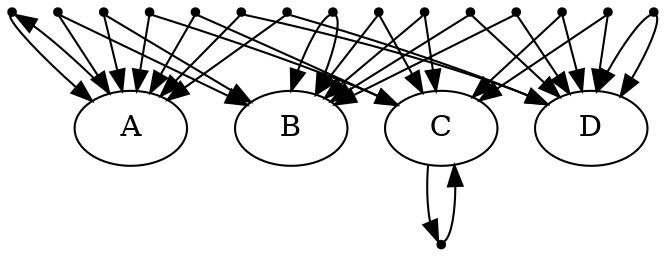  digraph hypergraph{ 
ee52ad191e4b158873532c8d782787  [shape=point];
ee52ad191e4b158873532c8d782787 -> A;
A -> ee52ad191e4b158873532c8d782787;
e4920f57a2374323a1d7da7daa790336  [shape=point];
e4920f57a2374323a1d7da7daa790336 -> A
e4920f57a2374323a1d7da7daa790336 -> B
f56f72a49d09419d3c338fc1b41  [shape=point]
f56f72a49d09419d3c338fc1b41 -> A
f56f72a49d09419d3c338fc1b41 -> C
cba313b0e73b486ab0013d8d5252fcbc  [shape=point]
cba313b0e73b486ab0013d8d5252fcbc -> A
cba313b0e73b486ab0013d8d5252fcbc -> D
acf6f72bcacf4c2c91a38f154b39ba24  [shape=point]
acf6f72bcacf4c2c91a38f154b39ba24 -> B
acf6f72bcacf4c2c91a38f154b39ba24 -> A
e7067d6493460ab7f40a85cede69c7  [shape=point]
e7067d6493460ab7f40a85cede69c7 -> B
e7067d6493460ab7f40a85cede69c7 -> B
fa89a7385849b9a51a1d947a3ec5be  [shape=point]
fa89a7385849b9a51a1d947a3ec5be -> B
fa89a7385849b9a51a1d947a3ec5be -> C
b5bd59d52cf64b9385a504736f4bef06  [shape=point]
b5bd59d52cf64b9385a504736f4bef06 -> B
b5bd59d52cf64b9385a504736f4bef06 -> D
ffd6534e1459d8dfab8a2068b74f9  [shape=point]
ffd6534e1459d8dfab8a2068b74f9 -> C
ffd6534e1459d8dfab8a2068b74f9 -> A
afa2401894242868424240e0cb6a6  [shape=point]
afa2401894242868424240e0cb6a6 -> C
afa2401894242868424240e0cb6a6 -> B
b45049482da4cf4ad2da315c5a94274  [shape=point]
b45049482da4cf4ad2da315c5a94274 -> C
C -> b45049482da4cf4ad2da315c5a94274
f84fb57240d042498b8a0c46d54e5280  [shape=point]
f84fb57240d042498b8a0c46d54e5280 -> C
f84fb57240d042498b8a0c46d54e5280 -> D
b9052dc59d34250b9e4e754473a4550  [shape=point]
b9052dc59d34250b9e4e754473a4550 -> D
b9052dc59d34250b9e4e754473a4550 -> A
a978ff4e86342baafa92441b732a79c  [shape=point]
a978ff4e86342baafa92441b732a79c -> D
a978ff4e86342baafa92441b732a79c -> B
adb194b7b4d3434f96f42a971471e978  [shape=point]
adb194b7b4d3434f96f42a971471e978 -> D
adb194b7b4d3434f96f42a971471e978 -> C
e81eafb6743a5aae5e40e5c00b39c  [shape=point]
e81eafb6743a5aae5e40e5c00b39c -> D
e81eafb6743a5aae5e40e5c00b39c -> D

}
